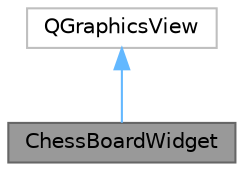 digraph "ChessBoardWidget"
{
 // LATEX_PDF_SIZE
  bgcolor="transparent";
  edge [fontname=Helvetica,fontsize=10,labelfontname=Helvetica,labelfontsize=10];
  node [fontname=Helvetica,fontsize=10,shape=box,height=0.2,width=0.4];
  Node1 [id="Node000001",label="ChessBoardWidget",height=0.2,width=0.4,color="gray40", fillcolor="grey60", style="filled", fontcolor="black",tooltip="The ChessBoardWidget class represents the graphical user interface for the chess game."];
  Node2 -> Node1 [id="edge1_Node000001_Node000002",dir="back",color="steelblue1",style="solid",tooltip=" "];
  Node2 [id="Node000002",label="QGraphicsView",height=0.2,width=0.4,color="grey75", fillcolor="white", style="filled",tooltip=" "];
}

